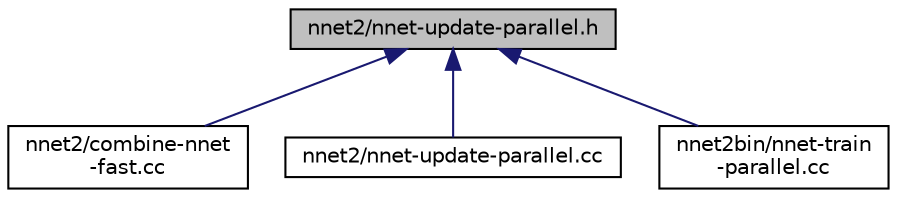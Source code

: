 digraph "nnet2/nnet-update-parallel.h"
{
  edge [fontname="Helvetica",fontsize="10",labelfontname="Helvetica",labelfontsize="10"];
  node [fontname="Helvetica",fontsize="10",shape=record];
  Node125 [label="nnet2/nnet-update-parallel.h",height=0.2,width=0.4,color="black", fillcolor="grey75", style="filled", fontcolor="black"];
  Node125 -> Node126 [dir="back",color="midnightblue",fontsize="10",style="solid",fontname="Helvetica"];
  Node126 [label="nnet2/combine-nnet\l-fast.cc",height=0.2,width=0.4,color="black", fillcolor="white", style="filled",URL="$combine-nnet-fast_8cc.html"];
  Node125 -> Node127 [dir="back",color="midnightblue",fontsize="10",style="solid",fontname="Helvetica"];
  Node127 [label="nnet2/nnet-update-parallel.cc",height=0.2,width=0.4,color="black", fillcolor="white", style="filled",URL="$nnet-update-parallel_8cc.html"];
  Node125 -> Node128 [dir="back",color="midnightblue",fontsize="10",style="solid",fontname="Helvetica"];
  Node128 [label="nnet2bin/nnet-train\l-parallel.cc",height=0.2,width=0.4,color="black", fillcolor="white", style="filled",URL="$nnet-train-parallel_8cc.html"];
}
